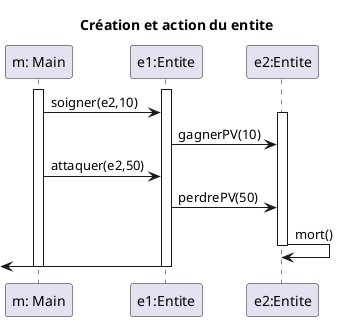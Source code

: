 @startuml
title Création et action du entite

participant "m: Main" as main
participant "e1:Entite" as e1
participant "e2:Entite" as e2

activate main
activate e1
    main -> e1 : soigner(e2,10)
    activate e2
		e1 -> e2 : gagnerPV(10)
	main -> e1 : attaquer(e2,50)
		e1 -> e2 : perdrePV(50)
		e2 -> e2 : mort()
	deactivate e2
[<- e1
deactivate e1
deactivate main
@enduml